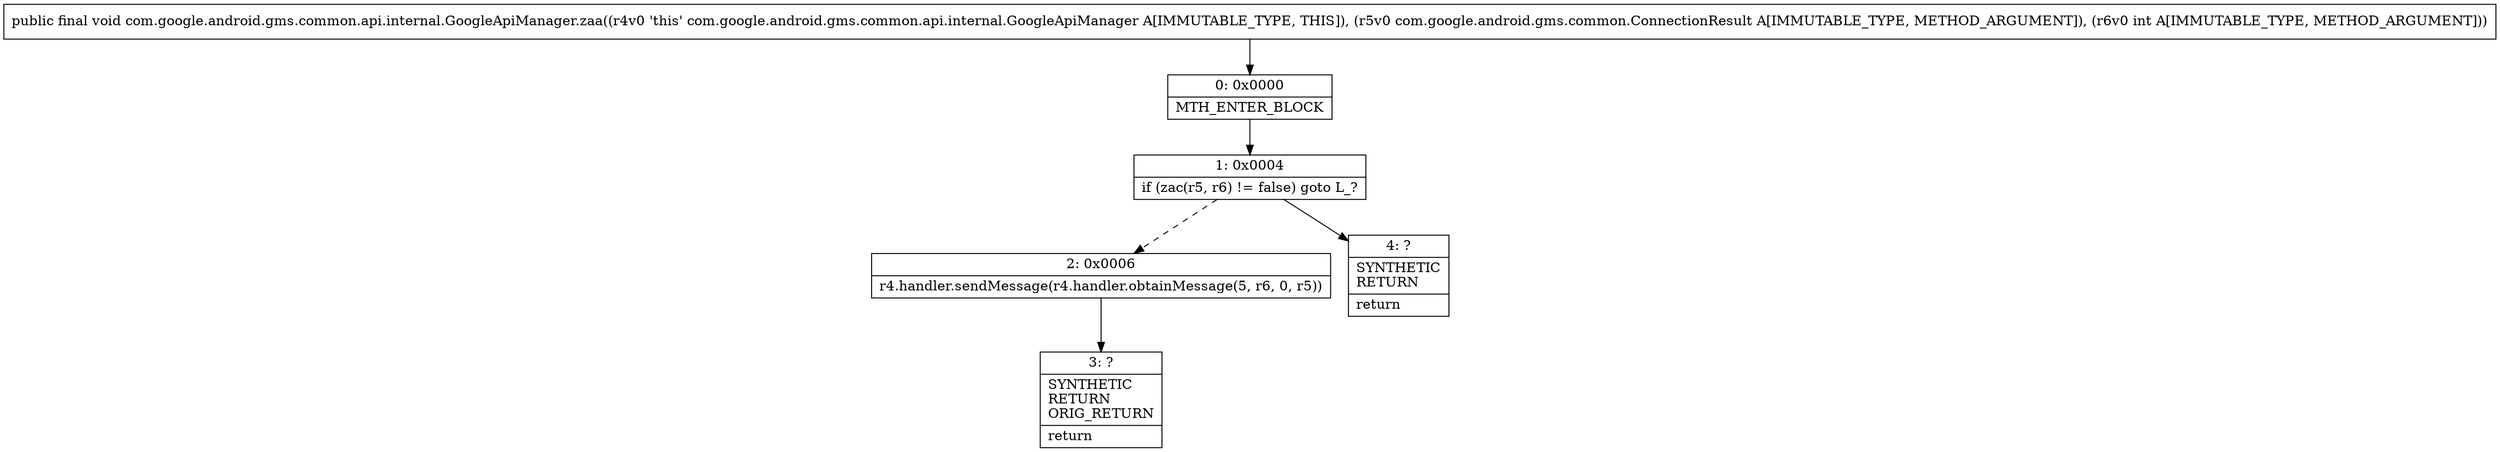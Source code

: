 digraph "CFG forcom.google.android.gms.common.api.internal.GoogleApiManager.zaa(Lcom\/google\/android\/gms\/common\/ConnectionResult;I)V" {
Node_0 [shape=record,label="{0\:\ 0x0000|MTH_ENTER_BLOCK\l}"];
Node_1 [shape=record,label="{1\:\ 0x0004|if (zac(r5, r6) != false) goto L_?\l}"];
Node_2 [shape=record,label="{2\:\ 0x0006|r4.handler.sendMessage(r4.handler.obtainMessage(5, r6, 0, r5))\l}"];
Node_3 [shape=record,label="{3\:\ ?|SYNTHETIC\lRETURN\lORIG_RETURN\l|return\l}"];
Node_4 [shape=record,label="{4\:\ ?|SYNTHETIC\lRETURN\l|return\l}"];
MethodNode[shape=record,label="{public final void com.google.android.gms.common.api.internal.GoogleApiManager.zaa((r4v0 'this' com.google.android.gms.common.api.internal.GoogleApiManager A[IMMUTABLE_TYPE, THIS]), (r5v0 com.google.android.gms.common.ConnectionResult A[IMMUTABLE_TYPE, METHOD_ARGUMENT]), (r6v0 int A[IMMUTABLE_TYPE, METHOD_ARGUMENT])) }"];
MethodNode -> Node_0;
Node_0 -> Node_1;
Node_1 -> Node_2[style=dashed];
Node_1 -> Node_4;
Node_2 -> Node_3;
}

